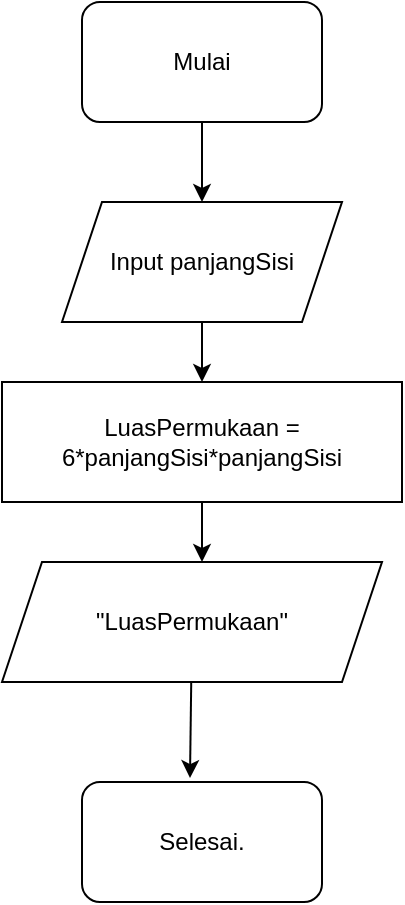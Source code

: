 <mxfile version="16.2.4" type="google"><diagram id="XlyGkI-w4jAaUrueGr4N" name="Page-1"><mxGraphModel dx="868" dy="482" grid="1" gridSize="10" guides="1" tooltips="1" connect="1" arrows="1" fold="1" page="1" pageScale="1" pageWidth="850" pageHeight="1100" math="0" shadow="0"><root><mxCell id="0"/><mxCell id="1" parent="0"/><mxCell id="3hm7oYeO-oj1p6TJnOvV-1" value="Mulai" style="rounded=1;whiteSpace=wrap;html=1;" vertex="1" parent="1"><mxGeometry x="360" y="30" width="120" height="60" as="geometry"/></mxCell><mxCell id="3hm7oYeO-oj1p6TJnOvV-2" value="Input panjangSisi" style="shape=parallelogram;perimeter=parallelogramPerimeter;whiteSpace=wrap;html=1;fixedSize=1;" vertex="1" parent="1"><mxGeometry x="350" y="130" width="140" height="60" as="geometry"/></mxCell><mxCell id="3hm7oYeO-oj1p6TJnOvV-4" value="LuasPermukaan = 6*panjangSisi*panjangSisi" style="rounded=0;whiteSpace=wrap;html=1;" vertex="1" parent="1"><mxGeometry x="320" y="220" width="200" height="60" as="geometry"/></mxCell><mxCell id="3hm7oYeO-oj1p6TJnOvV-5" value="&quot;LuasPermukaan&quot;" style="shape=parallelogram;perimeter=parallelogramPerimeter;whiteSpace=wrap;html=1;fixedSize=1;" vertex="1" parent="1"><mxGeometry x="320" y="310" width="190" height="60" as="geometry"/></mxCell><mxCell id="3hm7oYeO-oj1p6TJnOvV-6" value="Selesai." style="rounded=1;whiteSpace=wrap;html=1;" vertex="1" parent="1"><mxGeometry x="360" y="420" width="120" height="60" as="geometry"/></mxCell><mxCell id="3hm7oYeO-oj1p6TJnOvV-7" value="" style="endArrow=classic;html=1;rounded=0;entryX=0.5;entryY=0;entryDx=0;entryDy=0;exitX=0.5;exitY=1;exitDx=0;exitDy=0;" edge="1" parent="1" source="3hm7oYeO-oj1p6TJnOvV-1" target="3hm7oYeO-oj1p6TJnOvV-2"><mxGeometry width="50" height="50" relative="1" as="geometry"><mxPoint x="400" y="160" as="sourcePoint"/><mxPoint x="450" y="110" as="targetPoint"/></mxGeometry></mxCell><mxCell id="3hm7oYeO-oj1p6TJnOvV-8" value="" style="endArrow=classic;html=1;rounded=0;entryX=0.5;entryY=0;entryDx=0;entryDy=0;exitX=0.5;exitY=1;exitDx=0;exitDy=0;" edge="1" parent="1" source="3hm7oYeO-oj1p6TJnOvV-2" target="3hm7oYeO-oj1p6TJnOvV-4"><mxGeometry width="50" height="50" relative="1" as="geometry"><mxPoint x="430" y="100" as="sourcePoint"/><mxPoint x="430" y="140" as="targetPoint"/></mxGeometry></mxCell><mxCell id="3hm7oYeO-oj1p6TJnOvV-9" value="" style="endArrow=classic;html=1;rounded=0;exitX=0.5;exitY=1;exitDx=0;exitDy=0;" edge="1" parent="1" source="3hm7oYeO-oj1p6TJnOvV-4"><mxGeometry width="50" height="50" relative="1" as="geometry"><mxPoint x="415" y="280" as="sourcePoint"/><mxPoint x="420" y="310" as="targetPoint"/></mxGeometry></mxCell><mxCell id="3hm7oYeO-oj1p6TJnOvV-11" value="" style="endArrow=classic;html=1;rounded=0;entryX=0.45;entryY=-0.033;entryDx=0;entryDy=0;entryPerimeter=0;" edge="1" parent="1" source="3hm7oYeO-oj1p6TJnOvV-5" target="3hm7oYeO-oj1p6TJnOvV-6"><mxGeometry width="50" height="50" relative="1" as="geometry"><mxPoint x="450" y="120" as="sourcePoint"/><mxPoint x="422" y="420" as="targetPoint"/></mxGeometry></mxCell></root></mxGraphModel></diagram></mxfile>